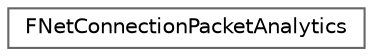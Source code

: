 digraph "Graphical Class Hierarchy"
{
 // INTERACTIVE_SVG=YES
 // LATEX_PDF_SIZE
  bgcolor="transparent";
  edge [fontname=Helvetica,fontsize=10,labelfontname=Helvetica,labelfontsize=10];
  node [fontname=Helvetica,fontsize=10,shape=box,height=0.2,width=0.4];
  rankdir="LR";
  Node0 [id="Node000000",label="FNetConnectionPacketAnalytics",height=0.2,width=0.4,color="grey40", fillcolor="white", style="filled",URL="$d3/dbd/structFNetConnectionPacketAnalytics.html",tooltip="Struct wrapper Per Net Connection analytics for things like packet loss and jitter."];
}
